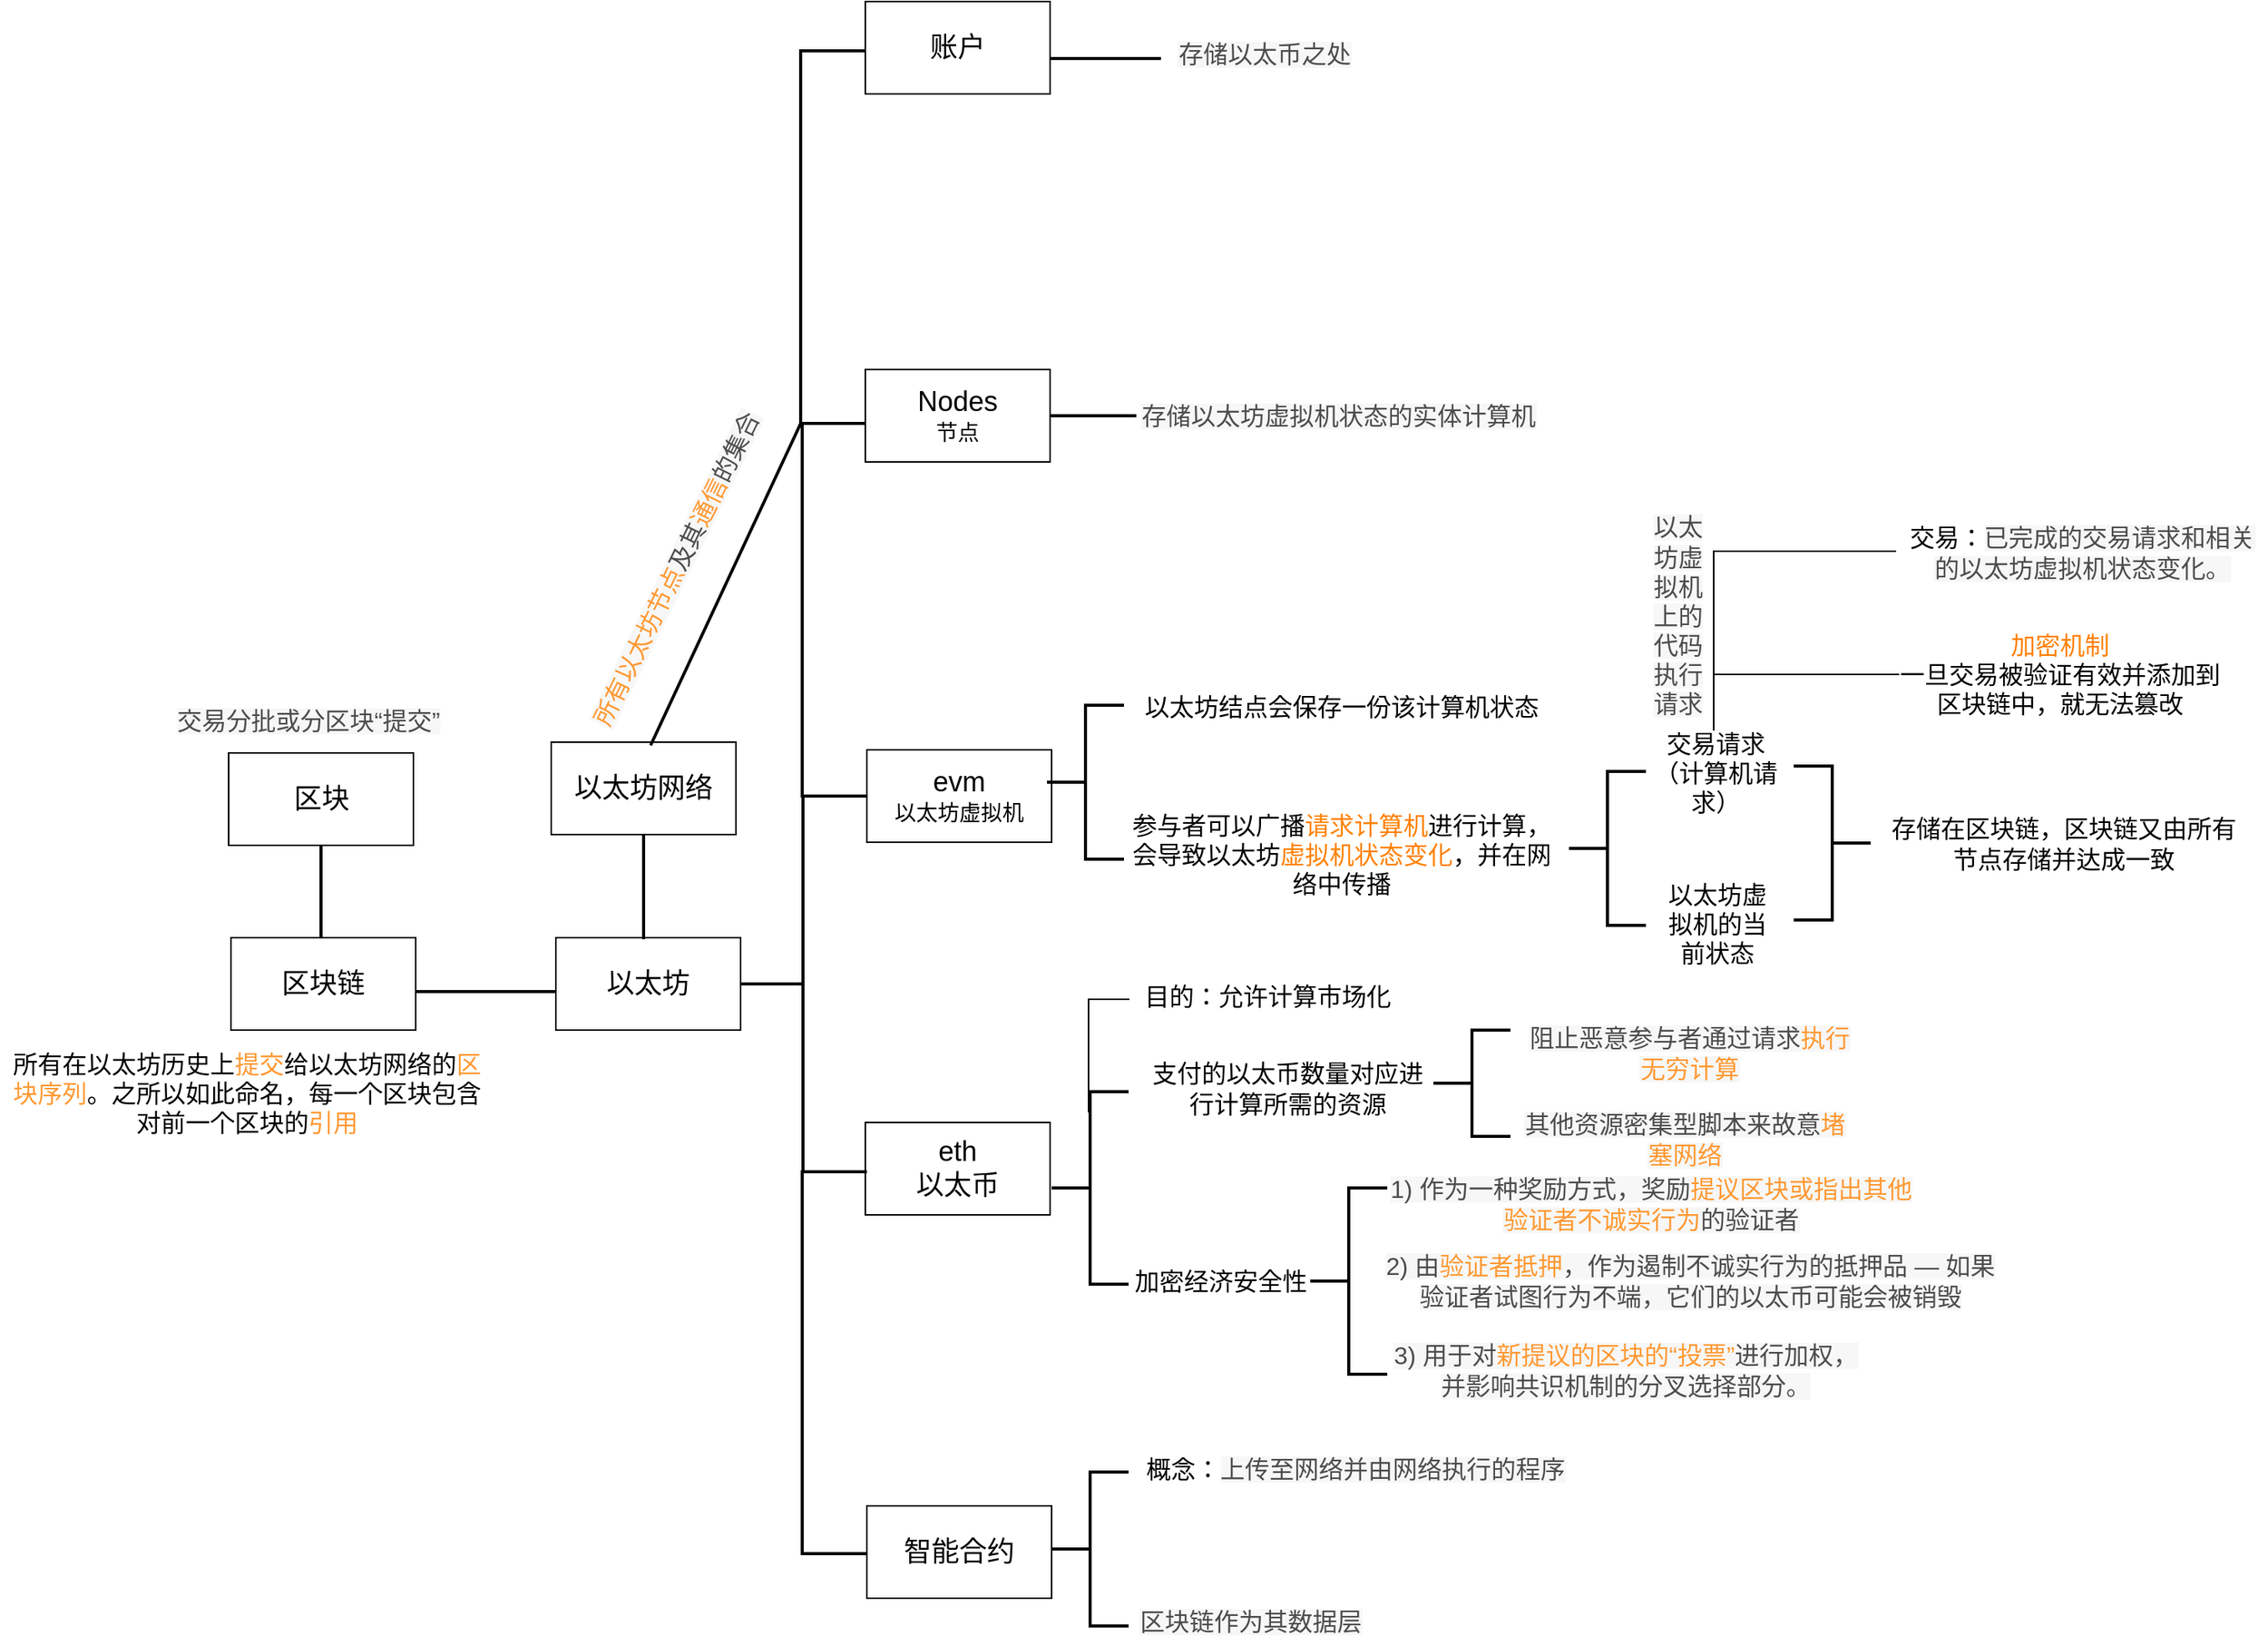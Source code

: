 <mxfile version="24.0.5" type="github">
  <diagram name="第 1 页" id="dRnIr3VR5EekNSpaTsAQ">
    <mxGraphModel dx="3933" dy="2188" grid="0" gridSize="10" guides="1" tooltips="1" connect="1" arrows="1" fold="1" page="0" pageScale="1" pageWidth="827" pageHeight="1169" math="0" shadow="0">
      <root>
        <mxCell id="0" />
        <mxCell id="1" parent="0" />
        <mxCell id="ShnRU7looj-lI_qmTmtY-1" value="&lt;font style=&quot;font-size: 18px;&quot;&gt;以太坊&lt;/font&gt;" style="rounded=0;whiteSpace=wrap;html=1;" parent="1" vertex="1">
          <mxGeometry x="-414" y="288" width="120" height="60" as="geometry" />
        </mxCell>
        <mxCell id="ShnRU7looj-lI_qmTmtY-4" value="&lt;font style=&quot;font-size: 18px;&quot;&gt;evm&lt;/font&gt;&lt;div&gt;&lt;font style=&quot;font-size: 14px;&quot;&gt;以太坊虚拟机&lt;/font&gt;&lt;/div&gt;" style="whiteSpace=wrap;html=1;rounded=0;" parent="1" vertex="1">
          <mxGeometry x="-212" y="166" width="120" height="60" as="geometry" />
        </mxCell>
        <mxCell id="-V5YBUerZ1B9hY4nsgt0-7" value="" style="strokeWidth=2;html=1;shape=mxgraph.flowchart.annotation_2;align=left;labelPosition=right;pointerEvents=1;" vertex="1" parent="1">
          <mxGeometry x="-95" y="137" width="50" height="100" as="geometry" />
        </mxCell>
        <mxCell id="-V5YBUerZ1B9hY4nsgt0-11" value="以太坊结点会保存一份该计算机状态" style="text;strokeColor=none;fillColor=none;html=1;align=center;verticalAlign=middle;whiteSpace=wrap;rounded=0;fontSize=16;" vertex="1" parent="1">
          <mxGeometry x="-45" y="123" width="283" height="30" as="geometry" />
        </mxCell>
        <mxCell id="-V5YBUerZ1B9hY4nsgt0-12" value="参与者可以广播&lt;font color=&quot;#ff8000&quot;&gt;请求计算机&lt;/font&gt;进行计算，会导致以太坊&lt;font color=&quot;#ff8000&quot;&gt;虚拟机状态变化&lt;/font&gt;，并在网络中传播" style="text;strokeColor=none;fillColor=none;html=1;align=center;verticalAlign=middle;whiteSpace=wrap;rounded=0;fontSize=16;" vertex="1" parent="1">
          <mxGeometry x="-45" y="219" width="283" height="30" as="geometry" />
        </mxCell>
        <mxCell id="-V5YBUerZ1B9hY4nsgt0-14" value="" style="strokeWidth=2;html=1;shape=mxgraph.flowchart.annotation_2;align=left;labelPosition=right;pointerEvents=1;" vertex="1" parent="1">
          <mxGeometry x="-294" y="196" width="81" height="244" as="geometry" />
        </mxCell>
        <mxCell id="-V5YBUerZ1B9hY4nsgt0-32" value="" style="strokeWidth=2;html=1;shape=mxgraph.flowchart.annotation_2;align=left;labelPosition=right;pointerEvents=1;" vertex="1" parent="1">
          <mxGeometry x="244" y="180" width="50" height="100" as="geometry" />
        </mxCell>
        <mxCell id="-V5YBUerZ1B9hY4nsgt0-33" value="交易请求&lt;div&gt;（计算机请求）&lt;/div&gt;" style="text;strokeColor=none;fillColor=none;html=1;align=center;verticalAlign=middle;whiteSpace=wrap;rounded=0;fontSize=16;" vertex="1" parent="1">
          <mxGeometry x="297" y="166" width="85" height="30" as="geometry" />
        </mxCell>
        <mxCell id="-V5YBUerZ1B9hY4nsgt0-34" value="以太坊虚拟机的当前状态" style="text;strokeColor=none;fillColor=none;html=1;align=center;verticalAlign=middle;whiteSpace=wrap;rounded=0;fontSize=16;" vertex="1" parent="1">
          <mxGeometry x="301" y="264" width="79" height="30" as="geometry" />
        </mxCell>
        <mxCell id="-V5YBUerZ1B9hY4nsgt0-35" value="" style="strokeWidth=2;html=1;shape=mxgraph.flowchart.annotation_2;align=left;labelPosition=right;pointerEvents=1;rotation=-180;" vertex="1" parent="1">
          <mxGeometry x="390" y="176.5" width="50" height="100" as="geometry" />
        </mxCell>
        <mxCell id="-V5YBUerZ1B9hY4nsgt0-36" value="存储在区块链，区块链又由所有节点存储并达成一致" style="text;strokeColor=none;fillColor=none;html=1;align=center;verticalAlign=middle;whiteSpace=wrap;rounded=0;fontSize=16;" vertex="1" parent="1">
          <mxGeometry x="449" y="211.5" width="233" height="30" as="geometry" />
        </mxCell>
        <mxCell id="-V5YBUerZ1B9hY4nsgt0-39" value="" style="shape=partialRectangle;whiteSpace=wrap;html=1;bottom=0;right=0;fillColor=none;" vertex="1" parent="1">
          <mxGeometry x="338" y="117" width="120" height="36" as="geometry" />
        </mxCell>
        <mxCell id="-V5YBUerZ1B9hY4nsgt0-40" value="&lt;font color=&quot;#ff8000&quot;&gt;加密机制&lt;/font&gt;&lt;div&gt;&lt;font color=&quot;#030100&quot;&gt;一旦交易被验证有效并添加到区块链中，就无法篡改&lt;/font&gt;&lt;/div&gt;" style="text;strokeColor=none;fillColor=none;html=1;align=center;verticalAlign=middle;whiteSpace=wrap;rounded=0;fontSize=16;" vertex="1" parent="1">
          <mxGeometry x="458" y="102" width="210" height="30" as="geometry" />
        </mxCell>
        <mxCell id="-V5YBUerZ1B9hY4nsgt0-41" value="&lt;font style=&quot;font-size: 18px;&quot;&gt;eth&lt;/font&gt;&lt;div&gt;&lt;font style=&quot;font-size: 18px;&quot;&gt;以太币&lt;/font&gt;&lt;/div&gt;" style="whiteSpace=wrap;html=1;rounded=0;" vertex="1" parent="1">
          <mxGeometry x="-213" y="408" width="120" height="60" as="geometry" />
        </mxCell>
        <mxCell id="-V5YBUerZ1B9hY4nsgt0-42" value="" style="strokeWidth=2;html=1;shape=mxgraph.flowchart.annotation_2;align=left;labelPosition=right;pointerEvents=1;" vertex="1" parent="1">
          <mxGeometry x="-92" y="388" width="50" height="125" as="geometry" />
        </mxCell>
        <mxCell id="-V5YBUerZ1B9hY4nsgt0-44" value="" style="shape=partialRectangle;whiteSpace=wrap;html=1;bottom=0;right=0;fillColor=none;" vertex="1" parent="1">
          <mxGeometry x="-68" y="328" width="26" height="73" as="geometry" />
        </mxCell>
        <mxCell id="-V5YBUerZ1B9hY4nsgt0-45" value="目的：允许计算市场化" style="text;strokeColor=none;fillColor=none;html=1;align=center;verticalAlign=middle;whiteSpace=wrap;rounded=0;fontSize=16;" vertex="1" parent="1">
          <mxGeometry x="-33" y="311" width="163" height="30" as="geometry" />
        </mxCell>
        <mxCell id="-V5YBUerZ1B9hY4nsgt0-46" value="支付的以太币数量对应进行计算所需的资源" style="text;strokeColor=none;fillColor=none;html=1;align=center;verticalAlign=middle;whiteSpace=wrap;rounded=0;fontSize=16;" vertex="1" parent="1">
          <mxGeometry x="-33" y="371" width="189" height="30" as="geometry" />
        </mxCell>
        <mxCell id="-V5YBUerZ1B9hY4nsgt0-50" value="" style="strokeWidth=2;html=1;shape=mxgraph.flowchart.annotation_2;align=left;labelPosition=right;pointerEvents=1;" vertex="1" parent="1">
          <mxGeometry x="156" y="348" width="50" height="69" as="geometry" />
        </mxCell>
        <mxCell id="-V5YBUerZ1B9hY4nsgt0-52" value="&lt;br&gt;&lt;span style=&quot;color: rgb(76, 76, 76); font-family: __inter_879697, __inter_Fallback_879697, sans-serif; font-size: 16px; font-style: normal; font-variant-ligatures: normal; font-variant-caps: normal; font-weight: 400; letter-spacing: normal; orphans: 2; text-align: start; text-indent: 0px; text-transform: none; widows: 2; word-spacing: 0px; -webkit-text-stroke-width: 0px; white-space: normal; background-color: rgb(247, 247, 247); text-decoration-thickness: initial; text-decoration-style: initial; text-decoration-color: initial; display: inline !important; float: none;&quot;&gt;阻止恶意参与者通过请求&lt;/span&gt;&lt;span style=&quot;font-family: __inter_879697, __inter_Fallback_879697, sans-serif; font-size: 16px; font-style: normal; font-variant-ligatures: normal; font-variant-caps: normal; font-weight: 400; letter-spacing: normal; orphans: 2; text-align: start; text-indent: 0px; text-transform: none; widows: 2; word-spacing: 0px; -webkit-text-stroke-width: 0px; white-space: normal; background-color: rgb(247, 247, 247); text-decoration-thickness: initial; text-decoration-style: initial; text-decoration-color: initial; float: none; display: inline !important;&quot;&gt;&lt;font color=&quot;#ff9933&quot;&gt;执行无穷计算&lt;/font&gt;&lt;/span&gt;&lt;div&gt;&lt;br/&gt;&lt;/div&gt;" style="text;strokeColor=none;fillColor=none;html=1;align=center;verticalAlign=middle;whiteSpace=wrap;rounded=0;fontSize=16;" vertex="1" parent="1">
          <mxGeometry x="212" y="348" width="221" height="30" as="geometry" />
        </mxCell>
        <mxCell id="-V5YBUerZ1B9hY4nsgt0-53" value="&lt;span style=&quot;color: rgb(76, 76, 76); font-family: __inter_879697, __inter_Fallback_879697, sans-serif; text-align: start; background-color: rgb(247, 247, 247);&quot;&gt;其他资源密集型脚本来故意&lt;/span&gt;&lt;span style=&quot;font-family: __inter_879697, __inter_Fallback_879697, sans-serif; text-align: start; background-color: rgb(247, 247, 247);&quot;&gt;&lt;font color=&quot;#ff9933&quot;&gt;堵塞网络&lt;/font&gt;&lt;/span&gt;" style="text;strokeColor=none;fillColor=none;html=1;align=center;verticalAlign=middle;whiteSpace=wrap;rounded=0;fontSize=16;" vertex="1" parent="1">
          <mxGeometry x="209" y="404" width="221" height="30" as="geometry" />
        </mxCell>
        <mxCell id="-V5YBUerZ1B9hY4nsgt0-54" value="加密经济安全性" style="text;strokeColor=none;fillColor=none;html=1;align=center;verticalAlign=middle;whiteSpace=wrap;rounded=0;fontSize=16;" vertex="1" parent="1">
          <mxGeometry x="-42" y="496" width="120" height="30" as="geometry" />
        </mxCell>
        <mxCell id="-V5YBUerZ1B9hY4nsgt0-55" value="" style="strokeWidth=2;html=1;shape=mxgraph.flowchart.annotation_2;align=left;labelPosition=right;pointerEvents=1;" vertex="1" parent="1">
          <mxGeometry x="76" y="450.5" width="50" height="121" as="geometry" />
        </mxCell>
        <mxCell id="-V5YBUerZ1B9hY4nsgt0-57" value="&lt;span style=&quot;color: rgb(76, 76, 76); font-family: __inter_879697, __inter_Fallback_879697, sans-serif; text-align: start; background-color: rgb(247, 247, 247);&quot;&gt;1) 作为一种奖励方式，奖励&lt;/span&gt;&lt;span style=&quot;font-family: __inter_879697, __inter_Fallback_879697, sans-serif; text-align: start; background-color: rgb(247, 247, 247);&quot;&gt;&lt;font color=&quot;#ff9933&quot;&gt;提议区块或指出其他验证者不诚实行为&lt;/font&gt;&lt;/span&gt;&lt;span style=&quot;color: rgb(76, 76, 76); font-family: __inter_879697, __inter_Fallback_879697, sans-serif; text-align: start; background-color: rgb(247, 247, 247);&quot;&gt;的验证者&lt;/span&gt;" style="text;strokeColor=none;fillColor=none;html=1;align=center;verticalAlign=middle;whiteSpace=wrap;rounded=0;fontSize=16;" vertex="1" parent="1">
          <mxGeometry x="120" y="446" width="355" height="30" as="geometry" />
        </mxCell>
        <mxCell id="-V5YBUerZ1B9hY4nsgt0-58" value="&lt;span style=&quot;color: rgb(76, 76, 76); font-family: __inter_879697, __inter_Fallback_879697, sans-serif; text-align: start; background-color: rgb(247, 247, 247);&quot;&gt;2) 由&lt;/span&gt;&lt;span style=&quot;font-family: __inter_879697, __inter_Fallback_879697, sans-serif; text-align: start; background-color: rgb(247, 247, 247);&quot;&gt;&lt;font color=&quot;#ff9933&quot;&gt;验证者抵押&lt;/font&gt;&lt;/span&gt;&lt;span style=&quot;color: rgb(76, 76, 76); font-family: __inter_879697, __inter_Fallback_879697, sans-serif; text-align: start; background-color: rgb(247, 247, 247);&quot;&gt;，作为遏制不诚实行为的抵押品 — 如果验证者试图行为不端，它们的以太币可能会被销毁&lt;/span&gt;" style="text;strokeColor=none;fillColor=none;html=1;align=center;verticalAlign=middle;whiteSpace=wrap;rounded=0;fontSize=16;" vertex="1" parent="1">
          <mxGeometry x="122.5" y="507.5" width="400" height="7" as="geometry" />
        </mxCell>
        <mxCell id="-V5YBUerZ1B9hY4nsgt0-59" value="&lt;span style=&quot;color: rgb(76, 76, 76); font-family: __inter_879697, __inter_Fallback_879697, sans-serif; text-align: start; background-color: rgb(247, 247, 247);&quot;&gt;3) 用于对&lt;/span&gt;&lt;span style=&quot;font-family: __inter_879697, __inter_Fallback_879697, sans-serif; text-align: start; background-color: rgb(247, 247, 247);&quot;&gt;&lt;font color=&quot;#ff9933&quot;&gt;新提议的区块的“投票”&lt;/font&gt;&lt;/span&gt;&lt;span style=&quot;color: rgb(76, 76, 76); font-family: __inter_879697, __inter_Fallback_879697, sans-serif; text-align: start; background-color: rgb(247, 247, 247);&quot;&gt;进行加权，并影响共识机制的分叉选择部分。&lt;/span&gt;" style="text;strokeColor=none;fillColor=none;html=1;align=center;verticalAlign=middle;whiteSpace=wrap;rounded=0;fontSize=16;" vertex="1" parent="1">
          <mxGeometry x="126" y="554" width="310" height="30" as="geometry" />
        </mxCell>
        <mxCell id="-V5YBUerZ1B9hY4nsgt0-65" value="" style="strokeWidth=2;html=1;shape=mxgraph.flowchart.annotation_1;align=left;pointerEvents=1;" vertex="1" parent="1">
          <mxGeometry x="-254" y="440" width="42" height="248" as="geometry" />
        </mxCell>
        <mxCell id="-V5YBUerZ1B9hY4nsgt0-67" value="&lt;span style=&quot;font-size: 18px;&quot;&gt;智能合约&lt;/span&gt;" style="whiteSpace=wrap;html=1;rounded=0;" vertex="1" parent="1">
          <mxGeometry x="-212" y="657" width="120" height="60" as="geometry" />
        </mxCell>
        <mxCell id="-V5YBUerZ1B9hY4nsgt0-68" value="" style="strokeWidth=2;html=1;shape=mxgraph.flowchart.annotation_2;align=left;labelPosition=right;pointerEvents=1;" vertex="1" parent="1">
          <mxGeometry x="-92" y="635" width="50" height="100" as="geometry" />
        </mxCell>
        <mxCell id="-V5YBUerZ1B9hY4nsgt0-69" value="概念：&lt;span style=&quot;color: rgb(76, 76, 76); font-family: __inter_879697, __inter_Fallback_879697, sans-serif; text-align: start; background-color: rgb(247, 247, 247);&quot;&gt;上传至网络并由网络执行的程序&lt;/span&gt;" style="text;strokeColor=none;fillColor=none;html=1;align=center;verticalAlign=middle;whiteSpace=wrap;rounded=0;fontSize=16;" vertex="1" parent="1">
          <mxGeometry x="-40" y="618" width="291" height="30" as="geometry" />
        </mxCell>
        <mxCell id="-V5YBUerZ1B9hY4nsgt0-70" value="&lt;span style=&quot;color: rgb(76, 76, 76); font-family: __inter_879697, __inter_Fallback_879697, sans-serif; text-align: start; background-color: rgb(247, 247, 247);&quot;&gt;区块链作为其数据层&lt;/span&gt;" style="text;strokeColor=none;fillColor=none;html=1;align=center;verticalAlign=middle;whiteSpace=wrap;rounded=0;fontSize=16;" vertex="1" parent="1">
          <mxGeometry x="-40" y="717" width="155" height="30" as="geometry" />
        </mxCell>
        <mxCell id="-V5YBUerZ1B9hY4nsgt0-72" value="" style="line;strokeWidth=2;html=1;" vertex="1" parent="1">
          <mxGeometry x="-505" y="318" width="91" height="10" as="geometry" />
        </mxCell>
        <mxCell id="-V5YBUerZ1B9hY4nsgt0-73" value="所有在以太坊历史上&lt;font color=&quot;#ff9933&quot;&gt;提交&lt;/font&gt;给以太坊网络的&lt;font color=&quot;#ff9933&quot;&gt;区块序列&lt;/font&gt;。之所以如此命名，每一个区块包含对前一个区块的&lt;font color=&quot;#ff9933&quot;&gt;引用&lt;/font&gt;" style="text;strokeColor=none;fillColor=none;html=1;align=center;verticalAlign=middle;whiteSpace=wrap;rounded=0;fontSize=16;" vertex="1" parent="1">
          <mxGeometry x="-775" y="374" width="321" height="30" as="geometry" />
        </mxCell>
        <mxCell id="-V5YBUerZ1B9hY4nsgt0-74" value="" style="strokeWidth=2;html=1;shape=mxgraph.flowchart.annotation_1;align=left;pointerEvents=1;" vertex="1" parent="1">
          <mxGeometry x="-254" y="-46" width="42" height="242" as="geometry" />
        </mxCell>
        <mxCell id="-V5YBUerZ1B9hY4nsgt0-76" value="&lt;span style=&quot;font-size: 18px;&quot;&gt;Nodes&lt;/span&gt;&lt;br&gt;&lt;div&gt;&lt;span style=&quot;font-size: 14px;&quot;&gt;节点&lt;/span&gt;&lt;/div&gt;" style="whiteSpace=wrap;html=1;rounded=0;" vertex="1" parent="1">
          <mxGeometry x="-213" y="-81" width="120" height="60" as="geometry" />
        </mxCell>
        <mxCell id="-V5YBUerZ1B9hY4nsgt0-77" value="" style="line;strokeWidth=2;html=1;" vertex="1" parent="1">
          <mxGeometry x="-93" y="-56" width="56" height="10" as="geometry" />
        </mxCell>
        <mxCell id="-V5YBUerZ1B9hY4nsgt0-78" value="&lt;span style=&quot;color: rgb(76, 76, 76); font-family: __inter_879697, __inter_Fallback_879697, sans-serif; text-align: start; background-color: rgb(247, 247, 247);&quot;&gt;存储以太坊虚拟机状态的实体计算机&lt;/span&gt;" style="text;strokeColor=none;fillColor=none;html=1;align=center;verticalAlign=middle;whiteSpace=wrap;rounded=0;fontSize=16;" vertex="1" parent="1">
          <mxGeometry x="-36" y="-66" width="261" height="30" as="geometry" />
        </mxCell>
        <mxCell id="-V5YBUerZ1B9hY4nsgt0-79" value="" style="line;strokeWidth=2;html=1;rotation=90;" vertex="1" parent="1">
          <mxGeometry x="-391.5" y="249.5" width="69" height="10" as="geometry" />
        </mxCell>
        <mxCell id="-V5YBUerZ1B9hY4nsgt0-80" value="&lt;span style=&quot;font-size: 18px;&quot;&gt;区块链&lt;/span&gt;" style="rounded=0;whiteSpace=wrap;html=1;" vertex="1" parent="1">
          <mxGeometry x="-625" y="288" width="120" height="60" as="geometry" />
        </mxCell>
        <mxCell id="-V5YBUerZ1B9hY4nsgt0-82" value="&lt;span style=&quot;font-size: 18px;&quot;&gt;以太坊网络&lt;/span&gt;" style="rounded=0;whiteSpace=wrap;html=1;" vertex="1" parent="1">
          <mxGeometry x="-417" y="161" width="120" height="60" as="geometry" />
        </mxCell>
        <mxCell id="-V5YBUerZ1B9hY4nsgt0-84" value="" style="line;strokeWidth=2;html=1;direction=west;rotation=-245;" vertex="1" parent="1">
          <mxGeometry x="-419.13" y="53.36" width="231" height="10" as="geometry" />
        </mxCell>
        <mxCell id="-V5YBUerZ1B9hY4nsgt0-89" value="&lt;span style=&quot;font-family: __inter_879697, __inter_Fallback_879697, sans-serif; text-align: start; background-color: rgb(247, 247, 247);&quot;&gt;&lt;font color=&quot;#ff9933&quot;&gt;所有以太坊节点&lt;/font&gt;&lt;/span&gt;&lt;span style=&quot;color: rgb(76, 76, 76); font-family: __inter_879697, __inter_Fallback_879697, sans-serif; text-align: start; background-color: rgb(247, 247, 247);&quot;&gt;及其&lt;/span&gt;&lt;span style=&quot;font-family: __inter_879697, __inter_Fallback_879697, sans-serif; text-align: start; background-color: rgb(247, 247, 247);&quot;&gt;&lt;font color=&quot;#ff9933&quot;&gt;通信&lt;/font&gt;&lt;/span&gt;&lt;span style=&quot;color: rgb(76, 76, 76); font-family: __inter_879697, __inter_Fallback_879697, sans-serif; text-align: start; background-color: rgb(247, 247, 247);&quot;&gt;的集合&lt;/span&gt;" style="text;strokeColor=none;fillColor=none;html=1;align=center;verticalAlign=middle;whiteSpace=wrap;rounded=0;fontSize=16;rotation=-64;" vertex="1" parent="1">
          <mxGeometry x="-454" y="33.36" width="237" height="30" as="geometry" />
        </mxCell>
        <mxCell id="-V5YBUerZ1B9hY4nsgt0-90" value="" style="strokeWidth=2;html=1;shape=mxgraph.flowchart.annotation_1;align=left;pointerEvents=1;" vertex="1" parent="1">
          <mxGeometry x="-255" y="-288" width="42" height="242" as="geometry" />
        </mxCell>
        <mxCell id="-V5YBUerZ1B9hY4nsgt0-92" value="&lt;span style=&quot;font-size: 18px;&quot;&gt;账户&lt;/span&gt;" style="whiteSpace=wrap;html=1;rounded=0;" vertex="1" parent="1">
          <mxGeometry x="-213" y="-320" width="120" height="60" as="geometry" />
        </mxCell>
        <mxCell id="-V5YBUerZ1B9hY4nsgt0-94" value="" style="line;strokeWidth=2;html=1;" vertex="1" parent="1">
          <mxGeometry x="-93" y="-288" width="72" height="10" as="geometry" />
        </mxCell>
        <mxCell id="-V5YBUerZ1B9hY4nsgt0-95" value="&lt;span style=&quot;color: rgb(76, 76, 76); font-family: __inter_879697, __inter_Fallback_879697, sans-serif; text-align: start; background-color: rgb(247, 247, 247);&quot;&gt;存储以太币之处&lt;/span&gt;" style="text;strokeColor=none;fillColor=none;html=1;align=center;verticalAlign=middle;whiteSpace=wrap;rounded=0;fontSize=16;" vertex="1" parent="1">
          <mxGeometry x="-21" y="-301" width="135" height="30" as="geometry" />
        </mxCell>
        <mxCell id="-V5YBUerZ1B9hY4nsgt0-97" value="" style="line;strokeWidth=2;html=1;rotation=90;" vertex="1" parent="1">
          <mxGeometry x="-597" y="244" width="61" height="28" as="geometry" />
        </mxCell>
        <mxCell id="-V5YBUerZ1B9hY4nsgt0-98" value="&lt;span style=&quot;font-size: 18px;&quot;&gt;区块&lt;/span&gt;" style="rounded=0;whiteSpace=wrap;html=1;" vertex="1" parent="1">
          <mxGeometry x="-626.5" y="168" width="120" height="60" as="geometry" />
        </mxCell>
        <mxCell id="-V5YBUerZ1B9hY4nsgt0-100" value="&lt;span style=&quot;color: rgb(76, 76, 76); font-family: __inter_879697, __inter_Fallback_879697, sans-serif; text-align: start; background-color: rgb(247, 247, 247);&quot;&gt;交易分批或分区块“提交”&lt;/span&gt;" style="text;strokeColor=none;fillColor=none;html=1;align=center;verticalAlign=middle;whiteSpace=wrap;rounded=0;fontSize=16;" vertex="1" parent="1">
          <mxGeometry x="-682" y="132" width="215" height="30" as="geometry" />
        </mxCell>
        <mxCell id="-V5YBUerZ1B9hY4nsgt0-101" value="" style="shape=partialRectangle;whiteSpace=wrap;html=1;bottom=0;right=0;fillColor=none;" vertex="1" parent="1">
          <mxGeometry x="338" y="37" width="118" height="80" as="geometry" />
        </mxCell>
        <mxCell id="-V5YBUerZ1B9hY4nsgt0-102" value="交易：&lt;span style=&quot;color: rgb(76, 76, 76); font-family: __inter_879697, __inter_Fallback_879697, sans-serif; text-align: start; background-color: rgb(247, 247, 247);&quot;&gt;已完成的交易请求和相关的以太坊虚拟机状态变化。&lt;/span&gt;" style="text;strokeColor=none;fillColor=none;html=1;align=center;verticalAlign=middle;whiteSpace=wrap;rounded=0;fontSize=16;" vertex="1" parent="1">
          <mxGeometry x="458" y="23.36" width="239" height="30" as="geometry" />
        </mxCell>
        <mxCell id="-V5YBUerZ1B9hY4nsgt0-103" value="&lt;span style=&quot;color: rgb(76, 76, 76); font-family: __inter_879697, __inter_Fallback_879697, sans-serif; text-align: start; background-color: rgb(247, 247, 247);&quot;&gt;以太坊虚拟机上的代码执行请求&lt;/span&gt;" style="text;strokeColor=none;fillColor=none;html=1;align=center;verticalAlign=middle;whiteSpace=wrap;rounded=0;fontSize=16;" vertex="1" parent="1">
          <mxGeometry x="292" y="-67.36" width="46" height="293.36" as="geometry" />
        </mxCell>
      </root>
    </mxGraphModel>
  </diagram>
</mxfile>
